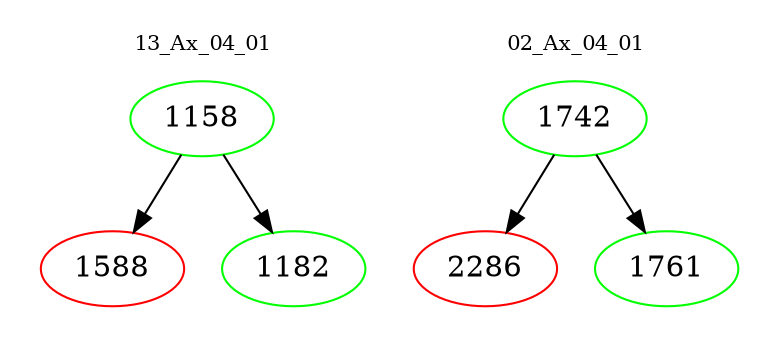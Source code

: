 digraph{
subgraph cluster_0 {
color = white
label = "13_Ax_04_01";
fontsize=10;
T0_1158 [label="1158", color="green"]
T0_1158 -> T0_1588 [color="black"]
T0_1588 [label="1588", color="red"]
T0_1158 -> T0_1182 [color="black"]
T0_1182 [label="1182", color="green"]
}
subgraph cluster_1 {
color = white
label = "02_Ax_04_01";
fontsize=10;
T1_1742 [label="1742", color="green"]
T1_1742 -> T1_2286 [color="black"]
T1_2286 [label="2286", color="red"]
T1_1742 -> T1_1761 [color="black"]
T1_1761 [label="1761", color="green"]
}
}
